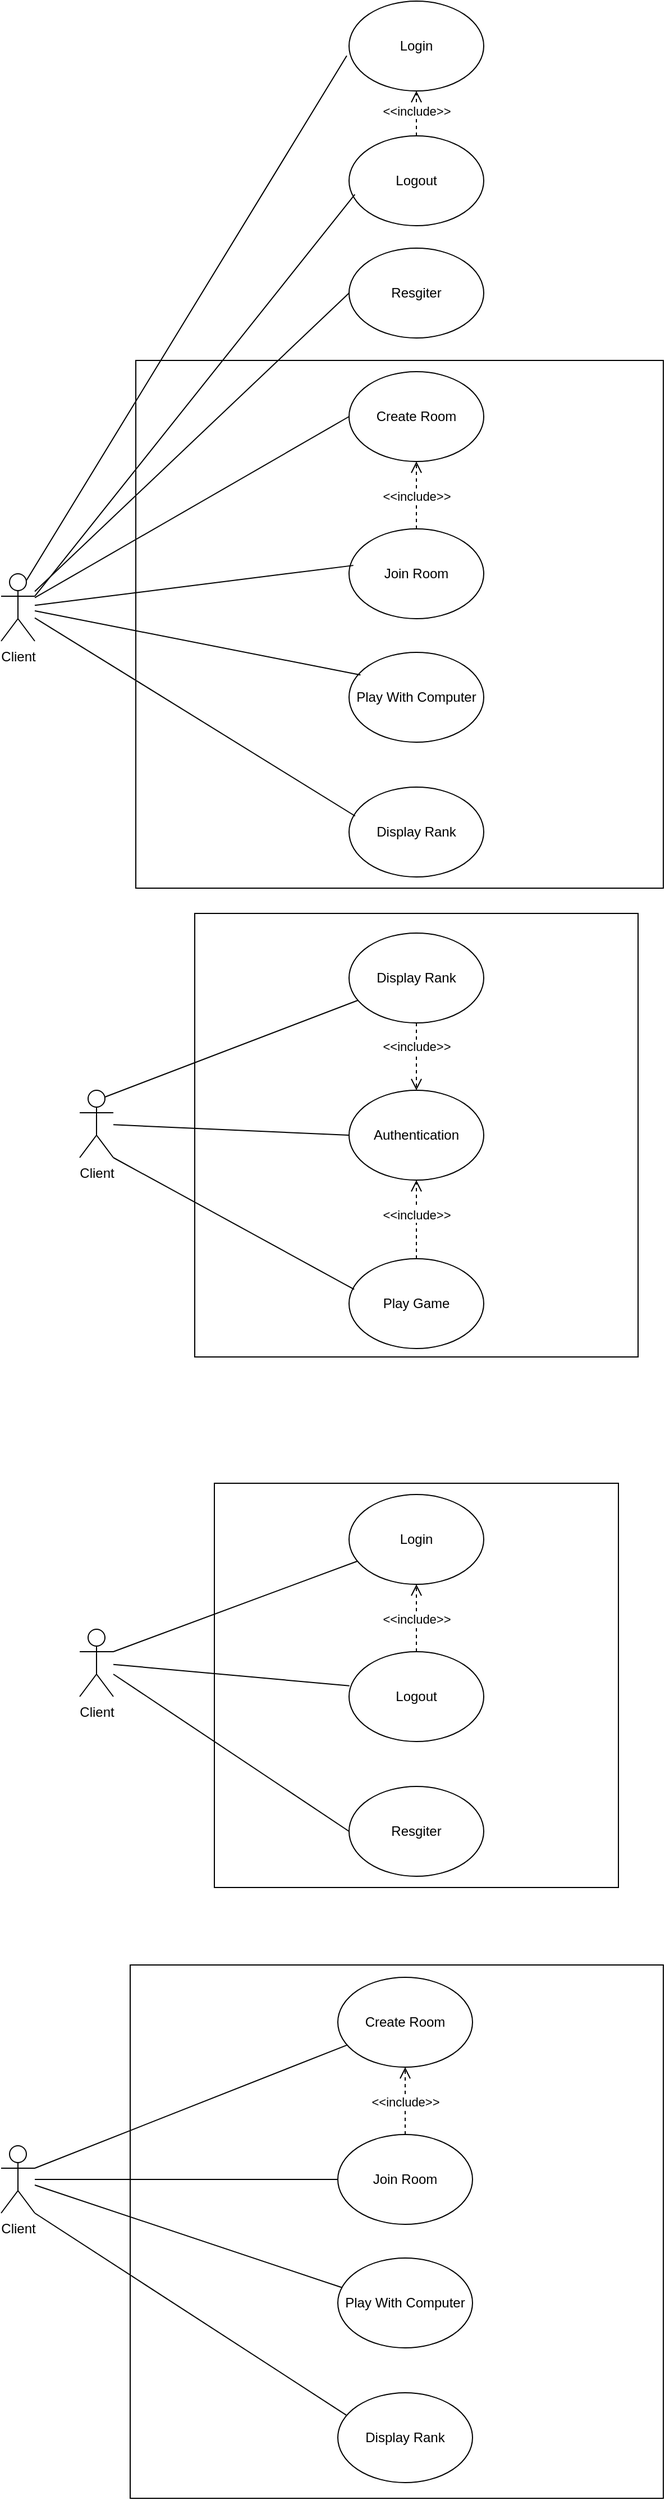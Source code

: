 <mxfile version="21.3.2" type="device">
  <diagram id="JXW02WHQkwjx4muD-rrl" name="Trang-1">
    <mxGraphModel dx="1184" dy="1797" grid="1" gridSize="10" guides="1" tooltips="1" connect="1" arrows="1" fold="1" page="1" pageScale="1" pageWidth="827" pageHeight="1169" math="0" shadow="0">
      <root>
        <mxCell id="0" />
        <mxCell id="1" parent="0" />
        <mxCell id="AIeQXs59FDNEliNY6r98-13" value="" style="whiteSpace=wrap;html=1;aspect=fixed;" parent="1" vertex="1">
          <mxGeometry x="182.5" y="232.5" width="395" height="395" as="geometry" />
        </mxCell>
        <mxCell id="AIeQXs59FDNEliNY6r98-14" value="Client" style="shape=umlActor;verticalLabelPosition=bottom;verticalAlign=top;html=1;outlineConnect=0;" parent="1" vertex="1">
          <mxGeometry x="80" y="390" width="30" height="60" as="geometry" />
        </mxCell>
        <mxCell id="AIeQXs59FDNEliNY6r98-15" value="Authentication" style="ellipse;whiteSpace=wrap;html=1;" parent="1" vertex="1">
          <mxGeometry x="320" y="390" width="120" height="80" as="geometry" />
        </mxCell>
        <mxCell id="AIeQXs59FDNEliNY6r98-16" value="Play Game" style="ellipse;whiteSpace=wrap;html=1;" parent="1" vertex="1">
          <mxGeometry x="320" y="540" width="120" height="80" as="geometry" />
        </mxCell>
        <mxCell id="AIeQXs59FDNEliNY6r98-17" value="Display Rank" style="ellipse;whiteSpace=wrap;html=1;" parent="1" vertex="1">
          <mxGeometry x="320" y="250" width="120" height="80" as="geometry" />
        </mxCell>
        <mxCell id="AIeQXs59FDNEliNY6r98-21" value="&amp;lt;&amp;lt;include&amp;gt;&amp;gt;" style="html=1;verticalAlign=bottom;endArrow=open;dashed=1;endSize=8;rounded=0;entryX=0.5;entryY=1;entryDx=0;entryDy=0;exitX=0.5;exitY=0;exitDx=0;exitDy=0;" parent="1" source="AIeQXs59FDNEliNY6r98-16" target="AIeQXs59FDNEliNY6r98-15" edge="1">
          <mxGeometry x="-0.143" relative="1" as="geometry">
            <mxPoint x="500" y="590" as="sourcePoint" />
            <mxPoint x="420" y="590" as="targetPoint" />
            <mxPoint as="offset" />
          </mxGeometry>
        </mxCell>
        <mxCell id="AIeQXs59FDNEliNY6r98-22" value="&amp;lt;&amp;lt;include&amp;gt;&amp;gt;" style="html=1;verticalAlign=bottom;endArrow=open;dashed=1;endSize=8;rounded=0;entryX=0.5;entryY=0;entryDx=0;entryDy=0;exitX=0.5;exitY=1;exitDx=0;exitDy=0;" parent="1" source="AIeQXs59FDNEliNY6r98-17" target="AIeQXs59FDNEliNY6r98-15" edge="1">
          <mxGeometry relative="1" as="geometry">
            <mxPoint x="490" y="310" as="sourcePoint" />
            <mxPoint x="490" y="380" as="targetPoint" />
            <mxPoint as="offset" />
          </mxGeometry>
        </mxCell>
        <mxCell id="AIeQXs59FDNEliNY6r98-26" value="" style="endArrow=none;html=1;rounded=0;exitX=0.75;exitY=0.1;exitDx=0;exitDy=0;exitPerimeter=0;" parent="1" source="AIeQXs59FDNEliNY6r98-14" target="AIeQXs59FDNEliNY6r98-17" edge="1">
          <mxGeometry width="50" height="50" relative="1" as="geometry">
            <mxPoint x="390" y="430" as="sourcePoint" />
            <mxPoint x="440" y="380" as="targetPoint" />
          </mxGeometry>
        </mxCell>
        <mxCell id="AIeQXs59FDNEliNY6r98-27" value="" style="endArrow=none;html=1;rounded=0;entryX=0;entryY=0.5;entryDx=0;entryDy=0;" parent="1" source="AIeQXs59FDNEliNY6r98-14" target="AIeQXs59FDNEliNY6r98-15" edge="1">
          <mxGeometry width="50" height="50" relative="1" as="geometry">
            <mxPoint x="390" y="430" as="sourcePoint" />
            <mxPoint x="440" y="380" as="targetPoint" />
          </mxGeometry>
        </mxCell>
        <mxCell id="AIeQXs59FDNEliNY6r98-28" value="" style="endArrow=none;html=1;rounded=0;exitX=1;exitY=1;exitDx=0;exitDy=0;exitPerimeter=0;entryX=0.038;entryY=0.342;entryDx=0;entryDy=0;entryPerimeter=0;" parent="1" source="AIeQXs59FDNEliNY6r98-14" target="AIeQXs59FDNEliNY6r98-16" edge="1">
          <mxGeometry width="50" height="50" relative="1" as="geometry">
            <mxPoint x="390" y="430" as="sourcePoint" />
            <mxPoint x="440" y="380" as="targetPoint" />
          </mxGeometry>
        </mxCell>
        <mxCell id="AIeQXs59FDNEliNY6r98-29" value="" style="whiteSpace=wrap;html=1;aspect=fixed;" parent="1" vertex="1">
          <mxGeometry x="200" y="740" width="360" height="360" as="geometry" />
        </mxCell>
        <mxCell id="AIeQXs59FDNEliNY6r98-30" value="Client" style="shape=umlActor;verticalLabelPosition=bottom;verticalAlign=top;html=1;outlineConnect=0;" parent="1" vertex="1">
          <mxGeometry x="80" y="870" width="30" height="60" as="geometry" />
        </mxCell>
        <mxCell id="AIeQXs59FDNEliNY6r98-31" value="Resgiter" style="ellipse;whiteSpace=wrap;html=1;" parent="1" vertex="1">
          <mxGeometry x="320" y="1010" width="120" height="80" as="geometry" />
        </mxCell>
        <mxCell id="AIeQXs59FDNEliNY6r98-33" value="Login" style="ellipse;whiteSpace=wrap;html=1;" parent="1" vertex="1">
          <mxGeometry x="320" y="750" width="120" height="80" as="geometry" />
        </mxCell>
        <mxCell id="AIeQXs59FDNEliNY6r98-36" value="" style="endArrow=none;html=1;rounded=0;exitX=1;exitY=0.333;exitDx=0;exitDy=0;exitPerimeter=0;" parent="1" source="AIeQXs59FDNEliNY6r98-30" target="AIeQXs59FDNEliNY6r98-33" edge="1">
          <mxGeometry width="50" height="50" relative="1" as="geometry">
            <mxPoint x="130" y="880" as="sourcePoint" />
            <mxPoint x="430" y="917.5" as="targetPoint" />
          </mxGeometry>
        </mxCell>
        <mxCell id="AIeQXs59FDNEliNY6r98-37" value="" style="endArrow=none;html=1;rounded=0;entryX=0;entryY=0.5;entryDx=0;entryDy=0;" parent="1" source="AIeQXs59FDNEliNY6r98-30" target="AIeQXs59FDNEliNY6r98-31" edge="1">
          <mxGeometry width="50" height="50" relative="1" as="geometry">
            <mxPoint x="380" y="967.5" as="sourcePoint" />
            <mxPoint x="430" y="917.5" as="targetPoint" />
          </mxGeometry>
        </mxCell>
        <mxCell id="AIeQXs59FDNEliNY6r98-39" value="" style="whiteSpace=wrap;html=1;aspect=fixed;" parent="1" vertex="1">
          <mxGeometry x="125" y="1169" width="475" height="475" as="geometry" />
        </mxCell>
        <mxCell id="AIeQXs59FDNEliNY6r98-40" value="Client" style="shape=umlActor;verticalLabelPosition=bottom;verticalAlign=top;html=1;outlineConnect=0;" parent="1" vertex="1">
          <mxGeometry x="10" y="1330" width="30" height="60" as="geometry" />
        </mxCell>
        <mxCell id="AIeQXs59FDNEliNY6r98-41" value="Join Room" style="ellipse;whiteSpace=wrap;html=1;" parent="1" vertex="1">
          <mxGeometry x="310" y="1320" width="120" height="80" as="geometry" />
        </mxCell>
        <mxCell id="AIeQXs59FDNEliNY6r98-42" value="Create Room" style="ellipse;whiteSpace=wrap;html=1;" parent="1" vertex="1">
          <mxGeometry x="310" y="1180" width="120" height="80" as="geometry" />
        </mxCell>
        <mxCell id="AIeQXs59FDNEliNY6r98-43" value="" style="endArrow=none;html=1;rounded=0;exitX=1;exitY=0.333;exitDx=0;exitDy=0;exitPerimeter=0;" parent="1" source="AIeQXs59FDNEliNY6r98-40" target="AIeQXs59FDNEliNY6r98-42" edge="1">
          <mxGeometry width="50" height="50" relative="1" as="geometry">
            <mxPoint x="130" y="1300" as="sourcePoint" />
            <mxPoint x="430" y="1337.5" as="targetPoint" />
          </mxGeometry>
        </mxCell>
        <mxCell id="AIeQXs59FDNEliNY6r98-44" value="" style="endArrow=none;html=1;rounded=0;entryX=0;entryY=0.5;entryDx=0;entryDy=0;" parent="1" source="AIeQXs59FDNEliNY6r98-40" target="AIeQXs59FDNEliNY6r98-41" edge="1">
          <mxGeometry width="50" height="50" relative="1" as="geometry">
            <mxPoint x="380" y="1387.5" as="sourcePoint" />
            <mxPoint x="430" y="1337.5" as="targetPoint" />
          </mxGeometry>
        </mxCell>
        <mxCell id="AIeQXs59FDNEliNY6r98-45" value="Play With Computer" style="ellipse;whiteSpace=wrap;html=1;" parent="1" vertex="1">
          <mxGeometry x="310" y="1430" width="120" height="80" as="geometry" />
        </mxCell>
        <mxCell id="AIeQXs59FDNEliNY6r98-46" value="" style="endArrow=none;html=1;rounded=0;entryX=0.033;entryY=0.33;entryDx=0;entryDy=0;entryPerimeter=0;" parent="1" source="AIeQXs59FDNEliNY6r98-40" target="AIeQXs59FDNEliNY6r98-45" edge="1">
          <mxGeometry width="50" height="50" relative="1" as="geometry">
            <mxPoint x="390" y="1330" as="sourcePoint" />
            <mxPoint x="440" y="1280" as="targetPoint" />
          </mxGeometry>
        </mxCell>
        <mxCell id="lJxy1i0dze8oPjX6fqyM-2" value="Logout" style="ellipse;whiteSpace=wrap;html=1;" parent="1" vertex="1">
          <mxGeometry x="320" y="890" width="120" height="80" as="geometry" />
        </mxCell>
        <mxCell id="lJxy1i0dze8oPjX6fqyM-3" value="" style="endArrow=none;html=1;rounded=0;entryX=0.003;entryY=0.38;entryDx=0;entryDy=0;entryPerimeter=0;" parent="1" source="AIeQXs59FDNEliNY6r98-30" target="lJxy1i0dze8oPjX6fqyM-2" edge="1">
          <mxGeometry width="50" height="50" relative="1" as="geometry">
            <mxPoint x="390" y="910" as="sourcePoint" />
            <mxPoint x="440" y="860" as="targetPoint" />
          </mxGeometry>
        </mxCell>
        <mxCell id="lJxy1i0dze8oPjX6fqyM-4" value="&amp;lt;&amp;lt;include&amp;gt;&amp;gt;" style="html=1;verticalAlign=bottom;endArrow=open;dashed=1;endSize=8;rounded=0;entryX=0.5;entryY=1;entryDx=0;entryDy=0;" parent="1" source="lJxy1i0dze8oPjX6fqyM-2" target="AIeQXs59FDNEliNY6r98-33" edge="1">
          <mxGeometry x="-0.333" relative="1" as="geometry">
            <mxPoint x="480" y="890" as="sourcePoint" />
            <mxPoint x="480" y="820" as="targetPoint" />
            <mxPoint as="offset" />
          </mxGeometry>
        </mxCell>
        <mxCell id="lJxy1i0dze8oPjX6fqyM-5" value="&amp;lt;&amp;lt;include&amp;gt;&amp;gt;" style="html=1;verticalAlign=bottom;endArrow=open;dashed=1;endSize=8;rounded=0;entryX=0.5;entryY=1;entryDx=0;entryDy=0;exitX=0.5;exitY=0;exitDx=0;exitDy=0;" parent="1" source="AIeQXs59FDNEliNY6r98-41" target="AIeQXs59FDNEliNY6r98-42" edge="1">
          <mxGeometry x="-0.333" relative="1" as="geometry">
            <mxPoint x="379.5" y="1340" as="sourcePoint" />
            <mxPoint x="379.5" y="1270" as="targetPoint" />
            <mxPoint as="offset" />
            <Array as="points" />
          </mxGeometry>
        </mxCell>
        <mxCell id="lJxy1i0dze8oPjX6fqyM-6" value="Display Rank" style="ellipse;whiteSpace=wrap;html=1;" parent="1" vertex="1">
          <mxGeometry x="310" y="1550" width="120" height="80" as="geometry" />
        </mxCell>
        <mxCell id="lJxy1i0dze8oPjX6fqyM-7" value="" style="endArrow=none;html=1;rounded=0;exitX=1;exitY=1;exitDx=0;exitDy=0;exitPerimeter=0;entryX=0.068;entryY=0.254;entryDx=0;entryDy=0;entryPerimeter=0;" parent="1" source="AIeQXs59FDNEliNY6r98-40" target="lJxy1i0dze8oPjX6fqyM-6" edge="1">
          <mxGeometry width="50" height="50" relative="1" as="geometry">
            <mxPoint x="350" y="1430" as="sourcePoint" />
            <mxPoint x="400" y="1380" as="targetPoint" />
          </mxGeometry>
        </mxCell>
        <mxCell id="UATABy95uSOzNbBGcou2-1" value="" style="whiteSpace=wrap;html=1;aspect=fixed;" vertex="1" parent="1">
          <mxGeometry x="130" y="-260" width="470" height="470" as="geometry" />
        </mxCell>
        <mxCell id="UATABy95uSOzNbBGcou2-2" value="Client" style="shape=umlActor;verticalLabelPosition=bottom;verticalAlign=top;html=1;outlineConnect=0;" vertex="1" parent="1">
          <mxGeometry x="10" y="-70" width="30" height="60" as="geometry" />
        </mxCell>
        <mxCell id="UATABy95uSOzNbBGcou2-19" value="Resgiter" style="ellipse;whiteSpace=wrap;html=1;" vertex="1" parent="1">
          <mxGeometry x="320" y="-360" width="120" height="80" as="geometry" />
        </mxCell>
        <mxCell id="UATABy95uSOzNbBGcou2-20" value="Login" style="ellipse;whiteSpace=wrap;html=1;" vertex="1" parent="1">
          <mxGeometry x="320" y="-580" width="120" height="80" as="geometry" />
        </mxCell>
        <mxCell id="UATABy95uSOzNbBGcou2-21" value="Logout" style="ellipse;whiteSpace=wrap;html=1;" vertex="1" parent="1">
          <mxGeometry x="320" y="-460" width="120" height="80" as="geometry" />
        </mxCell>
        <mxCell id="UATABy95uSOzNbBGcou2-22" value="&amp;lt;&amp;lt;include&amp;gt;&amp;gt;" style="html=1;verticalAlign=bottom;endArrow=open;dashed=1;endSize=8;rounded=0;entryX=0.5;entryY=1;entryDx=0;entryDy=0;" edge="1" parent="1" source="UATABy95uSOzNbBGcou2-21" target="UATABy95uSOzNbBGcou2-20">
          <mxGeometry x="-0.333" relative="1" as="geometry">
            <mxPoint x="480" y="-440" as="sourcePoint" />
            <mxPoint x="480" y="-510" as="targetPoint" />
            <mxPoint as="offset" />
          </mxGeometry>
        </mxCell>
        <mxCell id="UATABy95uSOzNbBGcou2-23" value="" style="endArrow=none;html=1;rounded=0;entryX=-0.017;entryY=0.608;entryDx=0;entryDy=0;entryPerimeter=0;exitX=0.75;exitY=0.1;exitDx=0;exitDy=0;exitPerimeter=0;" edge="1" parent="1" source="UATABy95uSOzNbBGcou2-2" target="UATABy95uSOzNbBGcou2-20">
          <mxGeometry width="50" height="50" relative="1" as="geometry">
            <mxPoint x="270" y="-410" as="sourcePoint" />
            <mxPoint x="320" y="-460" as="targetPoint" />
          </mxGeometry>
        </mxCell>
        <mxCell id="UATABy95uSOzNbBGcou2-24" value="" style="endArrow=none;html=1;rounded=0;entryX=0.043;entryY=0.653;entryDx=0;entryDy=0;entryPerimeter=0;exitX=1;exitY=0.333;exitDx=0;exitDy=0;exitPerimeter=0;" edge="1" parent="1" source="UATABy95uSOzNbBGcou2-2" target="UATABy95uSOzNbBGcou2-21">
          <mxGeometry width="50" height="50" relative="1" as="geometry">
            <mxPoint x="270" y="-410" as="sourcePoint" />
            <mxPoint x="320" y="-460" as="targetPoint" />
          </mxGeometry>
        </mxCell>
        <mxCell id="UATABy95uSOzNbBGcou2-25" value="" style="endArrow=none;html=1;rounded=0;entryX=0;entryY=0.5;entryDx=0;entryDy=0;" edge="1" parent="1" source="UATABy95uSOzNbBGcou2-2" target="UATABy95uSOzNbBGcou2-19">
          <mxGeometry width="50" height="50" relative="1" as="geometry">
            <mxPoint x="270" y="-410" as="sourcePoint" />
            <mxPoint x="320" y="-460" as="targetPoint" />
          </mxGeometry>
        </mxCell>
        <mxCell id="UATABy95uSOzNbBGcou2-26" value="Join Room" style="ellipse;whiteSpace=wrap;html=1;" vertex="1" parent="1">
          <mxGeometry x="320" y="-110" width="120" height="80" as="geometry" />
        </mxCell>
        <mxCell id="UATABy95uSOzNbBGcou2-27" value="Create Room" style="ellipse;whiteSpace=wrap;html=1;" vertex="1" parent="1">
          <mxGeometry x="320" y="-250" width="120" height="80" as="geometry" />
        </mxCell>
        <mxCell id="UATABy95uSOzNbBGcou2-28" value="Play With Computer" style="ellipse;whiteSpace=wrap;html=1;" vertex="1" parent="1">
          <mxGeometry x="320" width="120" height="80" as="geometry" />
        </mxCell>
        <mxCell id="UATABy95uSOzNbBGcou2-29" value="&amp;lt;&amp;lt;include&amp;gt;&amp;gt;" style="html=1;verticalAlign=bottom;endArrow=open;dashed=1;endSize=8;rounded=0;entryX=0.5;entryY=1;entryDx=0;entryDy=0;exitX=0.5;exitY=0;exitDx=0;exitDy=0;" edge="1" parent="1" source="UATABy95uSOzNbBGcou2-26" target="UATABy95uSOzNbBGcou2-27">
          <mxGeometry x="-0.333" relative="1" as="geometry">
            <mxPoint x="389.5" y="-90" as="sourcePoint" />
            <mxPoint x="389.5" y="-160" as="targetPoint" />
            <mxPoint as="offset" />
            <Array as="points" />
          </mxGeometry>
        </mxCell>
        <mxCell id="UATABy95uSOzNbBGcou2-30" value="Display Rank" style="ellipse;whiteSpace=wrap;html=1;" vertex="1" parent="1">
          <mxGeometry x="320" y="120" width="120" height="80" as="geometry" />
        </mxCell>
        <mxCell id="UATABy95uSOzNbBGcou2-32" value="" style="endArrow=none;html=1;rounded=0;exitX=0;exitY=0.5;exitDx=0;exitDy=0;" edge="1" parent="1" source="UATABy95uSOzNbBGcou2-27" target="UATABy95uSOzNbBGcou2-2">
          <mxGeometry width="50" height="50" relative="1" as="geometry">
            <mxPoint x="420" as="sourcePoint" />
            <mxPoint x="470" y="-50" as="targetPoint" />
          </mxGeometry>
        </mxCell>
        <mxCell id="UATABy95uSOzNbBGcou2-33" value="" style="endArrow=none;html=1;rounded=0;exitX=0.032;exitY=0.407;exitDx=0;exitDy=0;exitPerimeter=0;" edge="1" parent="1" source="UATABy95uSOzNbBGcou2-26" target="UATABy95uSOzNbBGcou2-2">
          <mxGeometry width="50" height="50" relative="1" as="geometry">
            <mxPoint x="420" as="sourcePoint" />
            <mxPoint x="470" y="-50" as="targetPoint" />
          </mxGeometry>
        </mxCell>
        <mxCell id="UATABy95uSOzNbBGcou2-34" value="" style="endArrow=none;html=1;rounded=0;exitX=0.085;exitY=0.252;exitDx=0;exitDy=0;exitPerimeter=0;" edge="1" parent="1" source="UATABy95uSOzNbBGcou2-28" target="UATABy95uSOzNbBGcou2-2">
          <mxGeometry width="50" height="50" relative="1" as="geometry">
            <mxPoint x="420" as="sourcePoint" />
            <mxPoint x="470" y="-50" as="targetPoint" />
          </mxGeometry>
        </mxCell>
        <mxCell id="UATABy95uSOzNbBGcou2-35" value="" style="endArrow=none;html=1;rounded=0;exitX=0.045;exitY=0.322;exitDx=0;exitDy=0;exitPerimeter=0;" edge="1" parent="1" source="UATABy95uSOzNbBGcou2-30" target="UATABy95uSOzNbBGcou2-2">
          <mxGeometry width="50" height="50" relative="1" as="geometry">
            <mxPoint x="420" as="sourcePoint" />
            <mxPoint x="470" y="-50" as="targetPoint" />
          </mxGeometry>
        </mxCell>
      </root>
    </mxGraphModel>
  </diagram>
</mxfile>
